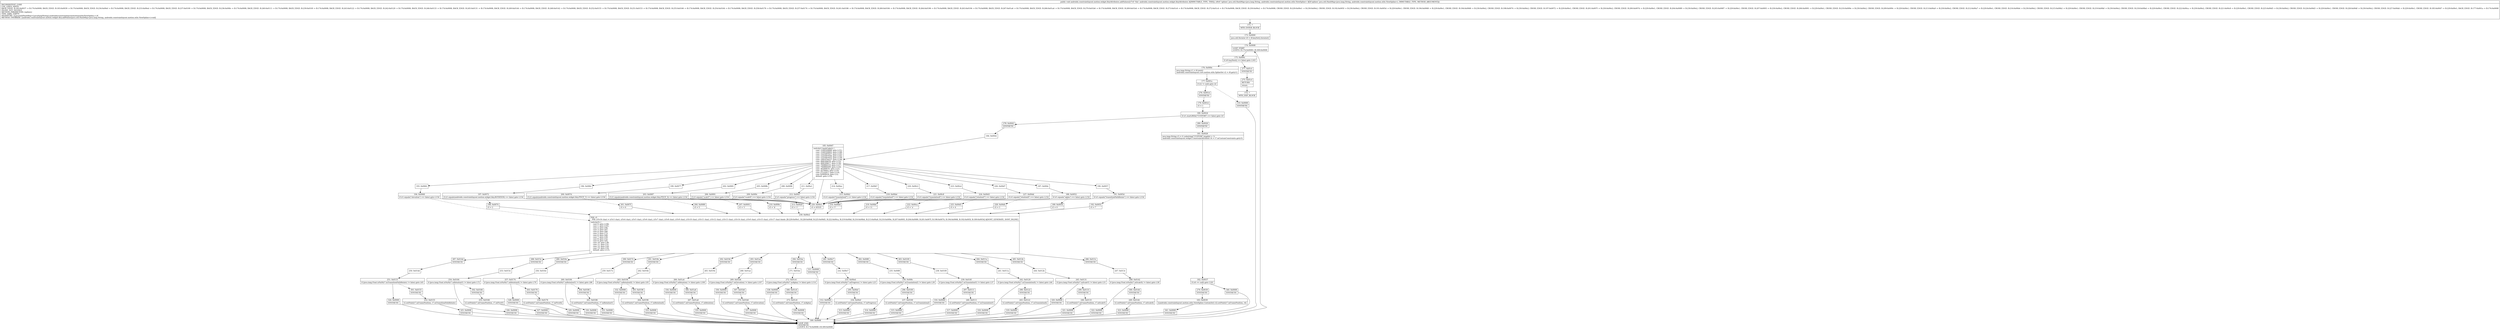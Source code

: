 digraph "CFG forandroidx.constraintlayout.motion.widget.KeyAttributes.addValues(Ljava\/util\/HashMap;)V" {
Node_171 [shape=record,label="{171\:\ ?|MTH_ENTER_BLOCK\l}"];
Node_173 [shape=record,label="{173\:\ 0x0000|java.util.Iterator r0 = r8.keySet().iterator()\l}"];
Node_174 [shape=record,label="{174\:\ 0x0008|LOOP_START\lLOOP:0: B:174:0x0008\-\>B:309:0x0008\l}"];
Node_175 [shape=record,label="{175\:\ 0x000c|if (r0.hasNext() == false) goto L163\l}"];
Node_176 [shape=record,label="{176\:\ 0x000e|java.lang.String r1 = r0.next()\landroidx.constraintlayout.core.motion.utils.SplineSet r2 = r8.get(r1)\l}"];
Node_177 [shape=record,label="{177\:\ 0x001a|if (r2 != null) goto L6\l}"];
Node_276 [shape=record,label="{276\:\ 0x001d|SYNTHETIC\l}"];
Node_179 [shape=record,label="{179\:\ 0x001d|r5 = 1\l}"];
Node_180 [shape=record,label="{180\:\ 0x0024|if (r1.startsWith(\"CUSTOM\") == false) goto L9\l}"];
Node_278 [shape=record,label="{278\:\ 0x0042|SYNTHETIC\l}"];
Node_184 [shape=record,label="{184\:\ 0x0042}"];
Node_185 [shape=record,label="{185\:\ 0x0047|switch(r1.hashCode()) \{\l    case \-1249320806: goto L151;\l    case \-1249320805: goto L148;\l    case \-1225497657: goto L145;\l    case \-1225497656: goto L142;\l    case \-1225497655: goto L139;\l    case \-1001078227: goto L136;\l    case \-908189618: goto L133;\l    case \-908189617: goto L130;\l    case \-760884510: goto L127;\l    case \-760884509: goto L124;\l    case \-40300674: goto L121;\l    case \-4379043: goto L119;\l    case 37232917: goto L116;\l    case 92909918: goto L12;\l    default: goto L154;\l\}\l}"];
Node_187 [shape=record,label="{187\:\ 0x004c}"];
Node_188 [shape=record,label="{188\:\ 0x0052|if (r1.equals(\"alpha\") == false) goto L154\l}"];
Node_189 [shape=record,label="{189\:\ 0x0054|r5 = 0\l}"];
Node_230 [shape=record,label="{230\:\ 0x00e2|PHI: r5 \l  PHI: (r5v16 char) = (r5v3 char), (r5v4 char), (r5v5 char), (r5v6 char), (r5v7 char), (r5v8 char), (r5v9 char), (r5v10 char), (r5v11 char), (r5v12 char), (r5v13 char), (r5v14 char), (r5v0 char), (r5v15 char), (r5v17 char) binds: [B:229:0x00e1, B:228:0x00df, B:225:0x00d5, B:222:0x00ca, B:219:0x00bf, B:216:0x00b4, B:213:0x00a9, B:210:0x009e, B:207:0x0093, B:204:0x0089, B:201:0x007f, B:198:0x0074, B:194:0x0068, B:192:0x005f, B:189:0x0054] A[DONT_GENERATE, DONT_INLINE]\l|switch(r5) \{\l    case 0: goto L108;\l    case 1: goto L101;\l    case 2: goto L94;\l    case 3: goto L87;\l    case 4: goto L80;\l    case 5: goto L73;\l    case 6: goto L66;\l    case 7: goto L59;\l    case 8: goto L52;\l    case 9: goto L45;\l    case 10: goto L38;\l    case 11: goto L31;\l    case 12: goto L24;\l    case 13: goto L16;\l    default: goto L115;\l\}\l}"];
Node_281 [shape=record,label="{281\:\ 0x00e7|SYNTHETIC\l}"];
Node_232 [shape=record,label="{232\:\ 0x00e7}"];
Node_233 [shape=record,label="{233\:\ 0x00ed|if (java.lang.Float.isNaN(r7.mProgress) != false) goto L23\l}"];
Node_295 [shape=record,label="{295\:\ 0x00ef|SYNTHETIC\l}"];
Node_234 [shape=record,label="{234\:\ 0x00ef|r2.setPoint(r7.mFramePosition, r7.mProgress)\l}"];
Node_313 [shape=record,label="{313\:\ 0x0008|SYNTHETIC\l}"];
Node_309 [shape=record,label="{309\:\ 0x0008|LOOP_END\lSYNTHETIC\lLOOP:0: B:174:0x0008\-\>B:309:0x0008\l}"];
Node_312 [shape=record,label="{312\:\ 0x0008|SYNTHETIC\l}"];
Node_282 [shape=record,label="{282\:\ 0x00f8|SYNTHETIC\l}"];
Node_235 [shape=record,label="{235\:\ 0x00f8}"];
Node_236 [shape=record,label="{236\:\ 0x00fe|if (java.lang.Float.isNaN(r7.mTranslationZ) != false) goto L30\l}"];
Node_296 [shape=record,label="{296\:\ 0x0100|SYNTHETIC\l}"];
Node_237 [shape=record,label="{237\:\ 0x0100|r2.setPoint(r7.mFramePosition, r7.mTranslationZ)\l}"];
Node_315 [shape=record,label="{315\:\ 0x0008|SYNTHETIC\l}"];
Node_314 [shape=record,label="{314\:\ 0x0008|SYNTHETIC\l}"];
Node_283 [shape=record,label="{283\:\ 0x0109|SYNTHETIC\l}"];
Node_238 [shape=record,label="{238\:\ 0x0109}"];
Node_239 [shape=record,label="{239\:\ 0x010f|if (java.lang.Float.isNaN(r7.mTranslationY) != false) goto L37\l}"];
Node_297 [shape=record,label="{297\:\ 0x0111|SYNTHETIC\l}"];
Node_240 [shape=record,label="{240\:\ 0x0111|r2.setPoint(r7.mFramePosition, r7.mTranslationY)\l}"];
Node_317 [shape=record,label="{317\:\ 0x0008|SYNTHETIC\l}"];
Node_316 [shape=record,label="{316\:\ 0x0008|SYNTHETIC\l}"];
Node_284 [shape=record,label="{284\:\ 0x011a|SYNTHETIC\l}"];
Node_241 [shape=record,label="{241\:\ 0x011a}"];
Node_242 [shape=record,label="{242\:\ 0x0120|if (java.lang.Float.isNaN(r7.mTranslationX) != false) goto L44\l}"];
Node_298 [shape=record,label="{298\:\ 0x0122|SYNTHETIC\l}"];
Node_243 [shape=record,label="{243\:\ 0x0122|r2.setPoint(r7.mFramePosition, r7.mTranslationX)\l}"];
Node_319 [shape=record,label="{319\:\ 0x0008|SYNTHETIC\l}"];
Node_318 [shape=record,label="{318\:\ 0x0008|SYNTHETIC\l}"];
Node_285 [shape=record,label="{285\:\ 0x012b|SYNTHETIC\l}"];
Node_244 [shape=record,label="{244\:\ 0x012b}"];
Node_245 [shape=record,label="{245\:\ 0x0131|if (java.lang.Float.isNaN(r7.mScaleY) != false) goto L51\l}"];
Node_299 [shape=record,label="{299\:\ 0x0133|SYNTHETIC\l}"];
Node_246 [shape=record,label="{246\:\ 0x0133|r2.setPoint(r7.mFramePosition, r7.mScaleY)\l}"];
Node_321 [shape=record,label="{321\:\ 0x0008|SYNTHETIC\l}"];
Node_320 [shape=record,label="{320\:\ 0x0008|SYNTHETIC\l}"];
Node_286 [shape=record,label="{286\:\ 0x013c|SYNTHETIC\l}"];
Node_247 [shape=record,label="{247\:\ 0x013c}"];
Node_248 [shape=record,label="{248\:\ 0x0142|if (java.lang.Float.isNaN(r7.mScaleX) != false) goto L58\l}"];
Node_300 [shape=record,label="{300\:\ 0x0144|SYNTHETIC\l}"];
Node_249 [shape=record,label="{249\:\ 0x0144|r2.setPoint(r7.mFramePosition, r7.mScaleX)\l}"];
Node_323 [shape=record,label="{323\:\ 0x0008|SYNTHETIC\l}"];
Node_322 [shape=record,label="{322\:\ 0x0008|SYNTHETIC\l}"];
Node_287 [shape=record,label="{287\:\ 0x014d|SYNTHETIC\l}"];
Node_250 [shape=record,label="{250\:\ 0x014d}"];
Node_251 [shape=record,label="{251\:\ 0x0153|if (java.lang.Float.isNaN(r7.mTransitionPathRotate) != false) goto L65\l}"];
Node_301 [shape=record,label="{301\:\ 0x0155|SYNTHETIC\l}"];
Node_252 [shape=record,label="{252\:\ 0x0155|r2.setPoint(r7.mFramePosition, r7.mTransitionPathRotate)\l}"];
Node_325 [shape=record,label="{325\:\ 0x0008|SYNTHETIC\l}"];
Node_324 [shape=record,label="{324\:\ 0x0008|SYNTHETIC\l}"];
Node_288 [shape=record,label="{288\:\ 0x015e|SYNTHETIC\l}"];
Node_253 [shape=record,label="{253\:\ 0x015e}"];
Node_254 [shape=record,label="{254\:\ 0x0164|if (java.lang.Float.isNaN(r7.mRotationY) != false) goto L72\l}"];
Node_302 [shape=record,label="{302\:\ 0x0166|SYNTHETIC\l}"];
Node_255 [shape=record,label="{255\:\ 0x0166|r2.setPoint(r7.mFramePosition, r7.mPivotY)\l}"];
Node_327 [shape=record,label="{327\:\ 0x0008|SYNTHETIC\l}"];
Node_326 [shape=record,label="{326\:\ 0x0008|SYNTHETIC\l}"];
Node_289 [shape=record,label="{289\:\ 0x016e|SYNTHETIC\l}"];
Node_256 [shape=record,label="{256\:\ 0x016e}"];
Node_257 [shape=record,label="{257\:\ 0x0174|if (java.lang.Float.isNaN(r7.mRotationX) != false) goto L79\l}"];
Node_303 [shape=record,label="{303\:\ 0x0176|SYNTHETIC\l}"];
Node_258 [shape=record,label="{258\:\ 0x0176|r2.setPoint(r7.mFramePosition, r7.mPivotX)\l}"];
Node_329 [shape=record,label="{329\:\ 0x0008|SYNTHETIC\l}"];
Node_328 [shape=record,label="{328\:\ 0x0008|SYNTHETIC\l}"];
Node_290 [shape=record,label="{290\:\ 0x017e|SYNTHETIC\l}"];
Node_259 [shape=record,label="{259\:\ 0x017e}"];
Node_260 [shape=record,label="{260\:\ 0x0184|if (java.lang.Float.isNaN(r7.mRotationY) != false) goto L86\l}"];
Node_304 [shape=record,label="{304\:\ 0x0186|SYNTHETIC\l}"];
Node_261 [shape=record,label="{261\:\ 0x0186|r2.setPoint(r7.mFramePosition, r7.mRotationY)\l}"];
Node_331 [shape=record,label="{331\:\ 0x0008|SYNTHETIC\l}"];
Node_330 [shape=record,label="{330\:\ 0x0008|SYNTHETIC\l}"];
Node_291 [shape=record,label="{291\:\ 0x018e|SYNTHETIC\l}"];
Node_262 [shape=record,label="{262\:\ 0x018e}"];
Node_263 [shape=record,label="{263\:\ 0x0194|if (java.lang.Float.isNaN(r7.mRotationX) != false) goto L93\l}"];
Node_305 [shape=record,label="{305\:\ 0x0196|SYNTHETIC\l}"];
Node_264 [shape=record,label="{264\:\ 0x0196|r2.setPoint(r7.mFramePosition, r7.mRotationX)\l}"];
Node_333 [shape=record,label="{333\:\ 0x0008|SYNTHETIC\l}"];
Node_332 [shape=record,label="{332\:\ 0x0008|SYNTHETIC\l}"];
Node_292 [shape=record,label="{292\:\ 0x019e|SYNTHETIC\l}"];
Node_265 [shape=record,label="{265\:\ 0x019e}"];
Node_266 [shape=record,label="{266\:\ 0x01a4|if (java.lang.Float.isNaN(r7.mRotation) != false) goto L100\l}"];
Node_306 [shape=record,label="{306\:\ 0x01a6|SYNTHETIC\l}"];
Node_267 [shape=record,label="{267\:\ 0x01a6|r2.setPoint(r7.mFramePosition, r7.mRotation)\l}"];
Node_335 [shape=record,label="{335\:\ 0x0008|SYNTHETIC\l}"];
Node_334 [shape=record,label="{334\:\ 0x0008|SYNTHETIC\l}"];
Node_293 [shape=record,label="{293\:\ 0x01ae|SYNTHETIC\l}"];
Node_268 [shape=record,label="{268\:\ 0x01ae}"];
Node_269 [shape=record,label="{269\:\ 0x01b4|if (java.lang.Float.isNaN(r7.mElevation) != false) goto L107\l}"];
Node_307 [shape=record,label="{307\:\ 0x01b6|SYNTHETIC\l}"];
Node_270 [shape=record,label="{270\:\ 0x01b6|r2.setPoint(r7.mFramePosition, r7.mElevation)\l}"];
Node_337 [shape=record,label="{337\:\ 0x0008|SYNTHETIC\l}"];
Node_336 [shape=record,label="{336\:\ 0x0008|SYNTHETIC\l}"];
Node_294 [shape=record,label="{294\:\ 0x01be|SYNTHETIC\l}"];
Node_271 [shape=record,label="{271\:\ 0x01be}"];
Node_272 [shape=record,label="{272\:\ 0x01c4|if (java.lang.Float.isNaN(r7.mAlpha) != false) goto L114\l}"];
Node_308 [shape=record,label="{308\:\ 0x01c6|SYNTHETIC\l}"];
Node_273 [shape=record,label="{273\:\ 0x01c6|r2.setPoint(r7.mFramePosition, r7.mAlpha)\l}"];
Node_339 [shape=record,label="{339\:\ 0x0008|SYNTHETIC\l}"];
Node_338 [shape=record,label="{338\:\ 0x0008|SYNTHETIC\l}"];
Node_311 [shape=record,label="{311\:\ 0x0008|SYNTHETIC\l}"];
Node_190 [shape=record,label="{190\:\ 0x0057}"];
Node_191 [shape=record,label="{191\:\ 0x005d|if (r1.equals(\"transitionPathRotate\") == false) goto L154\l}"];
Node_192 [shape=record,label="{192\:\ 0x005f|r5 = 7\l}"];
Node_193 [shape=record,label="{193\:\ 0x0062}"];
Node_194 [shape=record,label="{194\:\ 0x0068|if (r1.equals(\"elevation\") == false) goto L154\l}"];
Node_196 [shape=record,label="{196\:\ 0x006c}"];
Node_197 [shape=record,label="{197\:\ 0x0072|if (r1.equals(androidx.constraintlayout.motion.widget.Key.ROTATION) == false) goto L154\l}"];
Node_198 [shape=record,label="{198\:\ 0x0074|r5 = 2\l}"];
Node_199 [shape=record,label="{199\:\ 0x0077}"];
Node_200 [shape=record,label="{200\:\ 0x007d|if (r1.equals(androidx.constraintlayout.motion.widget.Key.PIVOT_Y) == false) goto L154\l}"];
Node_201 [shape=record,label="{201\:\ 0x007f|r5 = 6\l}"];
Node_202 [shape=record,label="{202\:\ 0x0081}"];
Node_203 [shape=record,label="{203\:\ 0x0087|if (r1.equals(androidx.constraintlayout.motion.widget.Key.PIVOT_X) == false) goto L154\l}"];
Node_204 [shape=record,label="{204\:\ 0x0089|r5 = 5\l}"];
Node_205 [shape=record,label="{205\:\ 0x008b}"];
Node_206 [shape=record,label="{206\:\ 0x0091|if (r1.equals(\"scaleY\") == false) goto L154\l}"];
Node_207 [shape=record,label="{207\:\ 0x0093|r5 = 't'\l}"];
Node_208 [shape=record,label="{208\:\ 0x0096}"];
Node_209 [shape=record,label="{209\:\ 0x009c|if (r1.equals(\"scaleX\") == false) goto L154\l}"];
Node_210 [shape=record,label="{210\:\ 0x009e|r5 = 'b'\l}"];
Node_211 [shape=record,label="{211\:\ 0x00a1}"];
Node_212 [shape=record,label="{212\:\ 0x00a7|if (r1.equals(\"progress\") == false) goto L154\l}"];
Node_213 [shape=record,label="{213\:\ 0x00a9|r5 = 'r'\l}"];
Node_214 [shape=record,label="{214\:\ 0x00ac}"];
Node_215 [shape=record,label="{215\:\ 0x00b2|if (r1.equals(\"translationZ\") == false) goto L154\l}"];
Node_216 [shape=record,label="{216\:\ 0x00b4|r5 = 'f'\l}"];
Node_217 [shape=record,label="{217\:\ 0x00b7}"];
Node_218 [shape=record,label="{218\:\ 0x00bd|if (r1.equals(\"translationY\") == false) goto L154\l}"];
Node_219 [shape=record,label="{219\:\ 0x00bf|r5 = 11\l}"];
Node_220 [shape=record,label="{220\:\ 0x00c2}"];
Node_221 [shape=record,label="{221\:\ 0x00c8|if (r1.equals(\"translationX\") == false) goto L154\l}"];
Node_222 [shape=record,label="{222\:\ 0x00ca|r5 = 'n'\l}"];
Node_223 [shape=record,label="{223\:\ 0x00cd}"];
Node_224 [shape=record,label="{224\:\ 0x00d3|if (r1.equals(\"rotationY\") == false) goto L154\l}"];
Node_225 [shape=record,label="{225\:\ 0x00d5|r5 = 4\l}"];
Node_226 [shape=record,label="{226\:\ 0x00d7}"];
Node_227 [shape=record,label="{227\:\ 0x00dd|if (r1.equals(\"rotationX\") == false) goto L154\l}"];
Node_228 [shape=record,label="{228\:\ 0x00df|r5 = 3\l}"];
Node_229 [shape=record,label="{229\:\ 0x00e1|r5 = 65535\l}"];
Node_280 [shape=record,label="{280\:\ 0x0026|SYNTHETIC\l}"];
Node_181 [shape=record,label="{181\:\ 0x0026|java.lang.String r3 = r1.substring(\"CUSTOM\".length() + 1)\landroidx.constraintlayout.widget.ConstraintAttribute r4 = r7.mCustomConstraints.get(r3)\l}"];
Node_182 [shape=record,label="{182\:\ 0x0037|if (r4 == null) goto L161\l}"];
Node_279 [shape=record,label="{279\:\ 0x0039|SYNTHETIC\l}"];
Node_183 [shape=record,label="{183\:\ 0x0039|((androidx.constraintlayout.motion.utils.ViewSpline.CustomSet) r2).setPoint(r7.mFramePosition, r4)\l}"];
Node_341 [shape=record,label="{341\:\ 0x0008|SYNTHETIC\l}"];
Node_340 [shape=record,label="{340\:\ 0x0008|SYNTHETIC\l}"];
Node_310 [shape=record,label="{310\:\ 0x0008|SYNTHETIC\l}"];
Node_277 [shape=record,label="{277\:\ 0x01cf|SYNTHETIC\l}"];
Node_275 [shape=record,label="{275\:\ 0x01cf|RETURN\l|return\l}"];
Node_172 [shape=record,label="{172\:\ ?|MTH_EXIT_BLOCK\l}"];
MethodNode[shape=record,label="{public void androidx.constraintlayout.motion.widget.KeyAttributes.addValues((r7v0 'this' androidx.constraintlayout.motion.widget.KeyAttributes A[IMMUTABLE_TYPE, THIS]), (r8v0 'splines' java.util.HashMap\<java.lang.String, androidx.constraintlayout.motion.utils.ViewSpline\> A[D('splines' java.util.HashMap\<java.lang.String, androidx.constraintlayout.motion.utils.ViewSpline\>), IMMUTABLE_TYPE, METHOD_ARGUMENT]))  | INCONSISTENT_CODE\lUSE_LINES_HINTS\lBACK_EDGE: B:182:0x0037 \-\> B:174:0x0008, BACK_EDGE: B:183:0x0039 \-\> B:174:0x0008, BACK_EDGE: B:234:0x00ef \-\> B:174:0x0008, BACK_EDGE: B:233:0x00ed \-\> B:174:0x0008, BACK_EDGE: B:237:0x0100 \-\> B:174:0x0008, BACK_EDGE: B:236:0x00fe \-\> B:174:0x0008, BACK_EDGE: B:240:0x0111 \-\> B:174:0x0008, BACK_EDGE: B:239:0x010f \-\> B:174:0x0008, BACK_EDGE: B:243:0x0122 \-\> B:174:0x0008, BACK_EDGE: B:242:0x0120 \-\> B:174:0x0008, BACK_EDGE: B:246:0x0133 \-\> B:174:0x0008, BACK_EDGE: B:245:0x0131 \-\> B:174:0x0008, BACK_EDGE: B:249:0x0144 \-\> B:174:0x0008, BACK_EDGE: B:248:0x0142 \-\> B:174:0x0008, BACK_EDGE: B:252:0x0155 \-\> B:174:0x0008, BACK_EDGE: B:251:0x0153 \-\> B:174:0x0008, BACK_EDGE: B:255:0x0166 \-\> B:174:0x0008, BACK_EDGE: B:254:0x0164 \-\> B:174:0x0008, BACK_EDGE: B:258:0x0176 \-\> B:174:0x0008, BACK_EDGE: B:257:0x0174 \-\> B:174:0x0008, BACK_EDGE: B:261:0x0186 \-\> B:174:0x0008, BACK_EDGE: B:260:0x0184 \-\> B:174:0x0008, BACK_EDGE: B:264:0x0196 \-\> B:174:0x0008, BACK_EDGE: B:263:0x0194 \-\> B:174:0x0008, BACK_EDGE: B:267:0x01a6 \-\> B:174:0x0008, BACK_EDGE: B:266:0x01a4 \-\> B:174:0x0008, BACK_EDGE: B:270:0x01b6 \-\> B:174:0x0008, BACK_EDGE: B:269:0x01b4 \-\> B:174:0x0008, BACK_EDGE: B:273:0x01c6 \-\> B:174:0x0008, BACK_EDGE: B:272:0x01c4 \-\> B:174:0x0008, BACK_EDGE: B:230:0x00e2 \-\> B:174:0x0008, CROSS_EDGE: B:229:0x00e1 \-\> B:230:0x00e2, CROSS_EDGE: B:192:0x005f \-\> B:230:0x00e2, CROSS_EDGE: B:191:0x005d \-\> B:229:0x00e1, CROSS_EDGE: B:194:0x0068 \-\> B:229:0x00e1, CROSS_EDGE: B:194:0x0068 \-\> B:230:0x00e2, CROSS_EDGE: B:198:0x0074 \-\> B:230:0x00e2, CROSS_EDGE: B:197:0x0072 \-\> B:229:0x00e1, CROSS_EDGE: B:201:0x007f \-\> B:230:0x00e2, CROSS_EDGE: B:200:0x007d \-\> B:229:0x00e1, CROSS_EDGE: B:204:0x0089 \-\> B:230:0x00e2, CROSS_EDGE: B:203:0x0087 \-\> B:229:0x00e1, CROSS_EDGE: B:207:0x0093 \-\> B:230:0x00e2, CROSS_EDGE: B:206:0x0091 \-\> B:229:0x00e1, CROSS_EDGE: B:210:0x009e \-\> B:230:0x00e2, CROSS_EDGE: B:209:0x009c \-\> B:229:0x00e1, CROSS_EDGE: B:213:0x00a9 \-\> B:230:0x00e2, CROSS_EDGE: B:212:0x00a7 \-\> B:229:0x00e1, CROSS_EDGE: B:216:0x00b4 \-\> B:230:0x00e2, CROSS_EDGE: B:215:0x00b2 \-\> B:229:0x00e1, CROSS_EDGE: B:219:0x00bf \-\> B:230:0x00e2, CROSS_EDGE: B:218:0x00bd \-\> B:229:0x00e1, CROSS_EDGE: B:222:0x00ca \-\> B:230:0x00e2, CROSS_EDGE: B:221:0x00c8 \-\> B:229:0x00e1, CROSS_EDGE: B:225:0x00d5 \-\> B:230:0x00e2, CROSS_EDGE: B:224:0x00d3 \-\> B:229:0x00e1, CROSS_EDGE: B:228:0x00df \-\> B:230:0x00e2, CROSS_EDGE: B:227:0x00dd \-\> B:229:0x00e1, CROSS_EDGE: B:185:0x0047 \-\> B:229:0x00e1, BACK_EDGE: B:177:0x001a \-\> B:174:0x0008\lINLINE_NOT_NEEDED\lMETHOD_PARAMETERS: [splines]\lTYPE_VARS: EMPTY\lSIGNATURE: (Ljava\/util\/HashMap\<Ljava\/lang\/String;Landroidx\/constraintlayout\/motion\/utils\/ViewSpline;\>;)V\lMETHOD_OVERRIDE: [androidx.constraintlayout.motion.widget.Key.addValues(java.util.HashMap\<java.lang.String, androidx.constraintlayout.motion.utils.ViewSpline\>):void]\l}"];
MethodNode -> Node_171;Node_171 -> Node_173;
Node_173 -> Node_174;
Node_174 -> Node_175;
Node_175 -> Node_176[style=dashed];
Node_175 -> Node_277;
Node_176 -> Node_177;
Node_177 -> Node_276;
Node_177 -> Node_310[style=dashed];
Node_276 -> Node_179;
Node_179 -> Node_180;
Node_180 -> Node_278;
Node_180 -> Node_280[style=dashed];
Node_278 -> Node_184;
Node_184 -> Node_185;
Node_185 -> Node_187;
Node_185 -> Node_190;
Node_185 -> Node_193;
Node_185 -> Node_196;
Node_185 -> Node_199;
Node_185 -> Node_202;
Node_185 -> Node_205;
Node_185 -> Node_208;
Node_185 -> Node_211;
Node_185 -> Node_214;
Node_185 -> Node_217;
Node_185 -> Node_220;
Node_185 -> Node_223;
Node_185 -> Node_226;
Node_185 -> Node_229;
Node_187 -> Node_188;
Node_188 -> Node_189[style=dashed];
Node_188 -> Node_229;
Node_189 -> Node_230;
Node_230 -> Node_281;
Node_230 -> Node_282;
Node_230 -> Node_283;
Node_230 -> Node_284;
Node_230 -> Node_285;
Node_230 -> Node_286;
Node_230 -> Node_287;
Node_230 -> Node_288;
Node_230 -> Node_289;
Node_230 -> Node_290;
Node_230 -> Node_291;
Node_230 -> Node_292;
Node_230 -> Node_293;
Node_230 -> Node_294;
Node_230 -> Node_311;
Node_281 -> Node_232;
Node_232 -> Node_233;
Node_233 -> Node_295[style=dashed];
Node_233 -> Node_312;
Node_295 -> Node_234;
Node_234 -> Node_313;
Node_313 -> Node_309;
Node_309 -> Node_174;
Node_312 -> Node_309;
Node_282 -> Node_235;
Node_235 -> Node_236;
Node_236 -> Node_296[style=dashed];
Node_236 -> Node_314;
Node_296 -> Node_237;
Node_237 -> Node_315;
Node_315 -> Node_309;
Node_314 -> Node_309;
Node_283 -> Node_238;
Node_238 -> Node_239;
Node_239 -> Node_297[style=dashed];
Node_239 -> Node_316;
Node_297 -> Node_240;
Node_240 -> Node_317;
Node_317 -> Node_309;
Node_316 -> Node_309;
Node_284 -> Node_241;
Node_241 -> Node_242;
Node_242 -> Node_298[style=dashed];
Node_242 -> Node_318;
Node_298 -> Node_243;
Node_243 -> Node_319;
Node_319 -> Node_309;
Node_318 -> Node_309;
Node_285 -> Node_244;
Node_244 -> Node_245;
Node_245 -> Node_299[style=dashed];
Node_245 -> Node_320;
Node_299 -> Node_246;
Node_246 -> Node_321;
Node_321 -> Node_309;
Node_320 -> Node_309;
Node_286 -> Node_247;
Node_247 -> Node_248;
Node_248 -> Node_300[style=dashed];
Node_248 -> Node_322;
Node_300 -> Node_249;
Node_249 -> Node_323;
Node_323 -> Node_309;
Node_322 -> Node_309;
Node_287 -> Node_250;
Node_250 -> Node_251;
Node_251 -> Node_301[style=dashed];
Node_251 -> Node_324;
Node_301 -> Node_252;
Node_252 -> Node_325;
Node_325 -> Node_309;
Node_324 -> Node_309;
Node_288 -> Node_253;
Node_253 -> Node_254;
Node_254 -> Node_302[style=dashed];
Node_254 -> Node_326;
Node_302 -> Node_255;
Node_255 -> Node_327;
Node_327 -> Node_309;
Node_326 -> Node_309;
Node_289 -> Node_256;
Node_256 -> Node_257;
Node_257 -> Node_303[style=dashed];
Node_257 -> Node_328;
Node_303 -> Node_258;
Node_258 -> Node_329;
Node_329 -> Node_309;
Node_328 -> Node_309;
Node_290 -> Node_259;
Node_259 -> Node_260;
Node_260 -> Node_304[style=dashed];
Node_260 -> Node_330;
Node_304 -> Node_261;
Node_261 -> Node_331;
Node_331 -> Node_309;
Node_330 -> Node_309;
Node_291 -> Node_262;
Node_262 -> Node_263;
Node_263 -> Node_305[style=dashed];
Node_263 -> Node_332;
Node_305 -> Node_264;
Node_264 -> Node_333;
Node_333 -> Node_309;
Node_332 -> Node_309;
Node_292 -> Node_265;
Node_265 -> Node_266;
Node_266 -> Node_306[style=dashed];
Node_266 -> Node_334;
Node_306 -> Node_267;
Node_267 -> Node_335;
Node_335 -> Node_309;
Node_334 -> Node_309;
Node_293 -> Node_268;
Node_268 -> Node_269;
Node_269 -> Node_307[style=dashed];
Node_269 -> Node_336;
Node_307 -> Node_270;
Node_270 -> Node_337;
Node_337 -> Node_309;
Node_336 -> Node_309;
Node_294 -> Node_271;
Node_271 -> Node_272;
Node_272 -> Node_308[style=dashed];
Node_272 -> Node_338;
Node_308 -> Node_273;
Node_273 -> Node_339;
Node_339 -> Node_309;
Node_338 -> Node_309;
Node_311 -> Node_309;
Node_190 -> Node_191;
Node_191 -> Node_192[style=dashed];
Node_191 -> Node_229;
Node_192 -> Node_230;
Node_193 -> Node_194;
Node_194 -> Node_229;
Node_194 -> Node_230[style=dashed];
Node_196 -> Node_197;
Node_197 -> Node_198[style=dashed];
Node_197 -> Node_229;
Node_198 -> Node_230;
Node_199 -> Node_200;
Node_200 -> Node_201[style=dashed];
Node_200 -> Node_229;
Node_201 -> Node_230;
Node_202 -> Node_203;
Node_203 -> Node_204[style=dashed];
Node_203 -> Node_229;
Node_204 -> Node_230;
Node_205 -> Node_206;
Node_206 -> Node_207[style=dashed];
Node_206 -> Node_229;
Node_207 -> Node_230;
Node_208 -> Node_209;
Node_209 -> Node_210[style=dashed];
Node_209 -> Node_229;
Node_210 -> Node_230;
Node_211 -> Node_212;
Node_212 -> Node_213[style=dashed];
Node_212 -> Node_229;
Node_213 -> Node_230;
Node_214 -> Node_215;
Node_215 -> Node_216[style=dashed];
Node_215 -> Node_229;
Node_216 -> Node_230;
Node_217 -> Node_218;
Node_218 -> Node_219[style=dashed];
Node_218 -> Node_229;
Node_219 -> Node_230;
Node_220 -> Node_221;
Node_221 -> Node_222[style=dashed];
Node_221 -> Node_229;
Node_222 -> Node_230;
Node_223 -> Node_224;
Node_224 -> Node_225[style=dashed];
Node_224 -> Node_229;
Node_225 -> Node_230;
Node_226 -> Node_227;
Node_227 -> Node_228[style=dashed];
Node_227 -> Node_229;
Node_228 -> Node_230;
Node_229 -> Node_230;
Node_280 -> Node_181;
Node_181 -> Node_182;
Node_182 -> Node_279[style=dashed];
Node_182 -> Node_340;
Node_279 -> Node_183;
Node_183 -> Node_341;
Node_341 -> Node_309;
Node_340 -> Node_309;
Node_310 -> Node_309;
Node_277 -> Node_275;
Node_275 -> Node_172;
}

